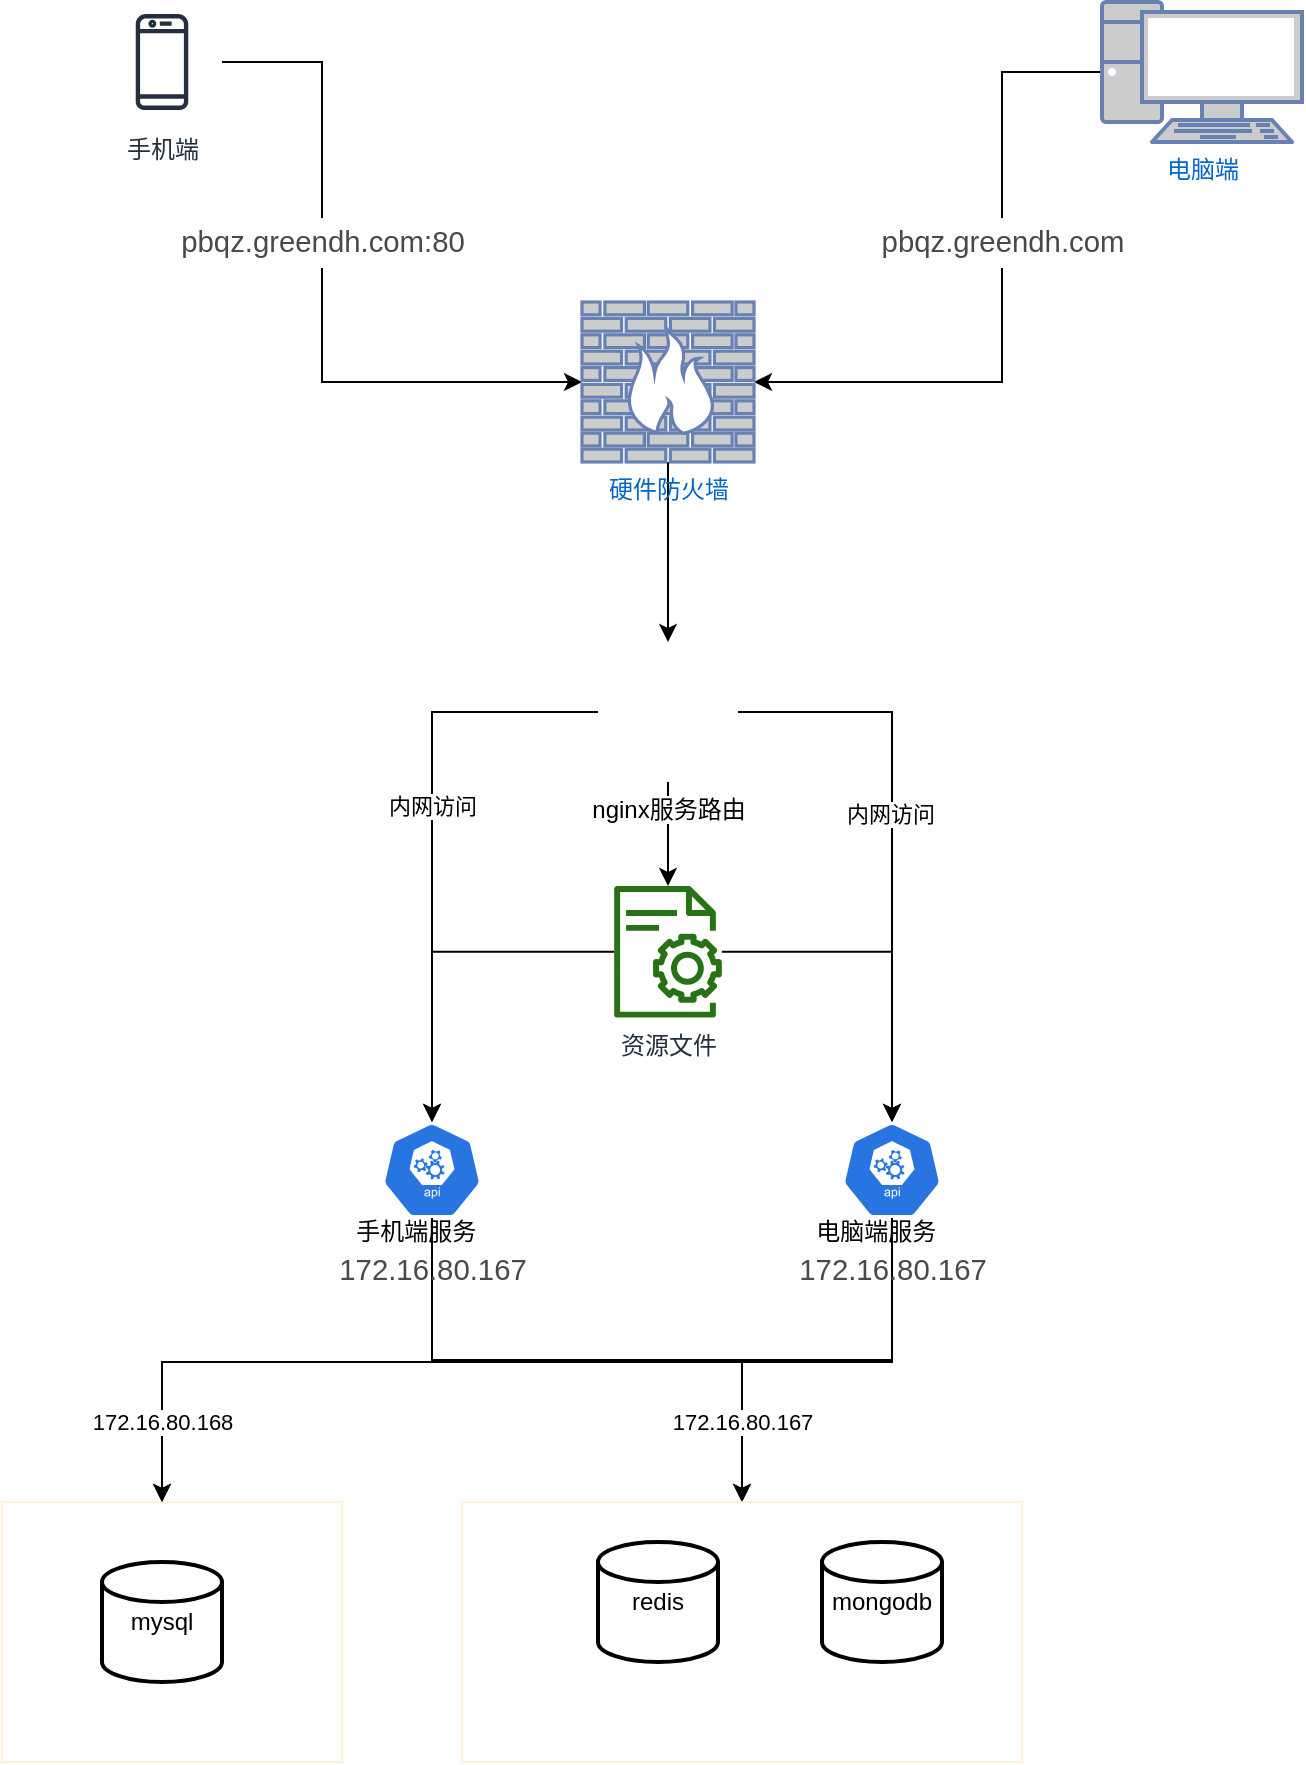 <mxfile version="13.7.2" type="github"><diagram id="kjNfu8Xx3Lx_zaVhcjmf" name="Page-1"><mxGraphModel dx="1422" dy="762" grid="1" gridSize="10" guides="1" tooltips="1" connect="1" arrows="1" fold="1" page="1" pageScale="1" pageWidth="827" pageHeight="1169" math="0" shadow="0"><root><mxCell id="0"/><mxCell id="1" parent="0"/><mxCell id="IUPC3U68XSw1S8rsNcTR-1" value="" style="rounded=0;whiteSpace=wrap;html=1;strokeColor=#FFF1D1;" parent="1" vertex="1"><mxGeometry x="10" y="860" width="170" height="130" as="geometry"/></mxCell><mxCell id="bneU8rVOEiQd-OsVHFBt-6" style="edgeStyle=orthogonalEdgeStyle;rounded=0;orthogonalLoop=1;jettySize=auto;html=1;entryX=0;entryY=0.5;entryDx=0;entryDy=0;entryPerimeter=0;" parent="1" source="bneU8rVOEiQd-OsVHFBt-2" target="bneU8rVOEiQd-OsVHFBt-5" edge="1"><mxGeometry relative="1" as="geometry"><Array as="points"><mxPoint x="170" y="140"/><mxPoint x="170" y="300"/></Array></mxGeometry></mxCell><mxCell id="bneU8rVOEiQd-OsVHFBt-8" value="&lt;span&gt;&lt;p class=&quot;ql-long-110962&quot; style=&quot;line-height: 1.7 ; margin-bottom: 0pt ; margin-top: 0pt ; font-size: 11pt ; color: #494949&quot;&gt;&lt;span class=&quot;ql-author-110962 ql-font-simsun&quot; style=&quot;font-family: &amp;#34;simsun&amp;#34; , &amp;#34;stsong&amp;#34; , , , , , sans-serif&quot;&gt;pbqz.greendh.com:80&lt;/span&gt;&lt;/p&gt;&lt;/span&gt;" style="edgeLabel;html=1;align=center;verticalAlign=middle;resizable=0;points=[];" parent="bneU8rVOEiQd-OsVHFBt-6" vertex="1" connectable="0"><mxGeometry x="-0.176" relative="1" as="geometry"><mxPoint as="offset"/></mxGeometry></mxCell><mxCell id="bneU8rVOEiQd-OsVHFBt-2" value="手机端" style="outlineConnect=0;fontColor=#232F3E;gradientColor=none;strokeColor=#232F3E;fillColor=#ffffff;dashed=0;verticalLabelPosition=bottom;verticalAlign=top;align=center;html=1;fontSize=12;fontStyle=0;aspect=fixed;shape=mxgraph.aws4.resourceIcon;resIcon=mxgraph.aws4.mobile_client;" parent="1" vertex="1"><mxGeometry x="60" y="110" width="60" height="60" as="geometry"/></mxCell><mxCell id="bneU8rVOEiQd-OsVHFBt-7" style="edgeStyle=orthogonalEdgeStyle;rounded=0;orthogonalLoop=1;jettySize=auto;html=1;entryX=1;entryY=0.5;entryDx=0;entryDy=0;entryPerimeter=0;" parent="1" source="bneU8rVOEiQd-OsVHFBt-3" target="bneU8rVOEiQd-OsVHFBt-5" edge="1"><mxGeometry relative="1" as="geometry"><Array as="points"><mxPoint x="510" y="145"/><mxPoint x="510" y="300"/></Array></mxGeometry></mxCell><mxCell id="bneU8rVOEiQd-OsVHFBt-9" value="&lt;span&gt;&lt;p class=&quot;ql-long-110962&quot; style=&quot;line-height: 1.7 ; margin-bottom: 0pt ; margin-top: 0pt ; font-size: 11pt ; color: #494949&quot;&gt;&lt;span class=&quot;ql-author-110962 ql-font-simsun&quot; style=&quot;font-family: &amp;#34;simsun&amp;#34; , &amp;#34;stsong&amp;#34; , , , , , sans-serif&quot;&gt;pbqz.greendh.com&lt;/span&gt;&lt;/p&gt;&lt;/span&gt;" style="edgeLabel;html=1;align=center;verticalAlign=middle;resizable=0;points=[];" parent="bneU8rVOEiQd-OsVHFBt-7" vertex="1" connectable="0"><mxGeometry x="-0.356" y="-2" relative="1" as="geometry"><mxPoint x="2" y="29" as="offset"/></mxGeometry></mxCell><mxCell id="bneU8rVOEiQd-OsVHFBt-3" value="电脑端" style="fontColor=#0066CC;verticalAlign=top;verticalLabelPosition=bottom;labelPosition=center;align=center;html=1;outlineConnect=0;fillColor=#CCCCCC;strokeColor=#6881B3;gradientColor=none;gradientDirection=north;strokeWidth=2;shape=mxgraph.networks.pc;" parent="1" vertex="1"><mxGeometry x="560" y="110" width="100" height="70" as="geometry"/></mxCell><mxCell id="bneU8rVOEiQd-OsVHFBt-13" style="edgeStyle=orthogonalEdgeStyle;rounded=0;orthogonalLoop=1;jettySize=auto;html=1;entryX=0.5;entryY=0;entryDx=0;entryDy=0;entryPerimeter=0;" parent="1" source="bneU8rVOEiQd-OsVHFBt-4" target="bneU8rVOEiQd-OsVHFBt-11" edge="1"><mxGeometry relative="1" as="geometry"/></mxCell><mxCell id="bneU8rVOEiQd-OsVHFBt-27" value="内网访问" style="edgeLabel;html=1;align=center;verticalAlign=middle;resizable=0;points=[];" parent="bneU8rVOEiQd-OsVHFBt-13" vertex="1" connectable="0"><mxGeometry x="-0.424" y="47" relative="1" as="geometry"><mxPoint x="-47" y="47" as="offset"/></mxGeometry></mxCell><mxCell id="bneU8rVOEiQd-OsVHFBt-14" style="edgeStyle=orthogonalEdgeStyle;rounded=0;orthogonalLoop=1;jettySize=auto;html=1;entryX=0.5;entryY=0;entryDx=0;entryDy=0;entryPerimeter=0;" parent="1" source="bneU8rVOEiQd-OsVHFBt-4" target="bneU8rVOEiQd-OsVHFBt-12" edge="1"><mxGeometry relative="1" as="geometry"/></mxCell><mxCell id="bneU8rVOEiQd-OsVHFBt-28" value="内网访问" style="edgeLabel;html=1;align=center;verticalAlign=middle;resizable=0;points=[];" parent="bneU8rVOEiQd-OsVHFBt-14" vertex="1" connectable="0"><mxGeometry x="-0.461" y="-51" relative="1" as="geometry"><mxPoint as="offset"/></mxGeometry></mxCell><mxCell id="bneU8rVOEiQd-OsVHFBt-16" style="edgeStyle=orthogonalEdgeStyle;rounded=0;orthogonalLoop=1;jettySize=auto;html=1;" parent="1" source="bneU8rVOEiQd-OsVHFBt-4" target="bneU8rVOEiQd-OsVHFBt-15" edge="1"><mxGeometry relative="1" as="geometry"/></mxCell><mxCell id="bneU8rVOEiQd-OsVHFBt-4" value="nginx服务路由" style="shape=image;html=1;verticalAlign=top;verticalLabelPosition=bottom;labelBackgroundColor=#ffffff;imageAspect=0;aspect=fixed;image=https://cdn4.iconfinder.com/data/icons/logos-brands-5/24/nginx-128.png" parent="1" vertex="1"><mxGeometry x="308" y="430" width="70" height="70" as="geometry"/></mxCell><mxCell id="bneU8rVOEiQd-OsVHFBt-10" style="edgeStyle=orthogonalEdgeStyle;rounded=0;orthogonalLoop=1;jettySize=auto;html=1;" parent="1" source="bneU8rVOEiQd-OsVHFBt-5" target="bneU8rVOEiQd-OsVHFBt-4" edge="1"><mxGeometry relative="1" as="geometry"/></mxCell><mxCell id="bneU8rVOEiQd-OsVHFBt-5" value="硬件防火墙" style="fontColor=#0066CC;verticalAlign=top;verticalLabelPosition=bottom;labelPosition=center;align=center;html=1;outlineConnect=0;fillColor=#CCCCCC;strokeColor=#6881B3;gradientColor=none;gradientDirection=north;strokeWidth=2;shape=mxgraph.networks.firewall;" parent="1" vertex="1"><mxGeometry x="300" y="260" width="86" height="80" as="geometry"/></mxCell><mxCell id="bneU8rVOEiQd-OsVHFBt-25" style="edgeStyle=orthogonalEdgeStyle;rounded=0;orthogonalLoop=1;jettySize=auto;html=1;" parent="1" source="bneU8rVOEiQd-OsVHFBt-11" target="bneU8rVOEiQd-OsVHFBt-21" edge="1"><mxGeometry relative="1" as="geometry"/></mxCell><mxCell id="IUPC3U68XSw1S8rsNcTR-2" style="edgeStyle=orthogonalEdgeStyle;rounded=0;orthogonalLoop=1;jettySize=auto;html=1;" parent="1" source="bneU8rVOEiQd-OsVHFBt-11" edge="1"><mxGeometry relative="1" as="geometry"><mxPoint x="90" y="860" as="targetPoint"/><Array as="points"><mxPoint x="225" y="790"/><mxPoint x="90" y="790"/></Array></mxGeometry></mxCell><mxCell id="bneU8rVOEiQd-OsVHFBt-11" value="&lt;br&gt;&lt;br&gt;&lt;br&gt;&lt;br&gt;&lt;br&gt;&lt;br&gt;手机端服务&amp;nbsp; &amp;nbsp; &amp;nbsp;&lt;span&gt;&lt;p class=&quot;ql-long-110962&quot; style=&quot;line-height: 1.7 ; margin-bottom: 0pt ; margin-top: 0pt ; font-size: 11pt ; color: #494949&quot;&gt;&lt;span class=&quot;ql-author-110962 ql-font-simsun&quot; style=&quot;font-family: &amp;#34;simsun&amp;#34; , &amp;#34;stsong&amp;#34; , , , , , sans-serif&quot;&gt;172.16.80.167&lt;/span&gt;&lt;/p&gt;&lt;/span&gt;" style="html=1;dashed=0;whitespace=wrap;fillColor=#2875E2;strokeColor=#ffffff;points=[[0.005,0.63,0],[0.1,0.2,0],[0.9,0.2,0],[0.5,0,0],[0.995,0.63,0],[0.72,0.99,0],[0.5,1,0],[0.28,0.99,0]];shape=mxgraph.kubernetes.icon;prIcon=api" parent="1" vertex="1"><mxGeometry x="200" y="670" width="50" height="48" as="geometry"/></mxCell><mxCell id="bneU8rVOEiQd-OsVHFBt-26" style="edgeStyle=orthogonalEdgeStyle;rounded=0;orthogonalLoop=1;jettySize=auto;html=1;entryX=0.5;entryY=0;entryDx=0;entryDy=0;" parent="1" source="bneU8rVOEiQd-OsVHFBt-12" target="bneU8rVOEiQd-OsVHFBt-21" edge="1"><mxGeometry relative="1" as="geometry"/></mxCell><mxCell id="bneU8rVOEiQd-OsVHFBt-29" value="172.16.80.167" style="edgeLabel;html=1;align=center;verticalAlign=middle;resizable=0;points=[];" parent="bneU8rVOEiQd-OsVHFBt-26" vertex="1" connectable="0"><mxGeometry x="0.558" y="1" relative="1" as="geometry"><mxPoint x="-1.04" y="7.53" as="offset"/></mxGeometry></mxCell><mxCell id="IUPC3U68XSw1S8rsNcTR-3" style="edgeStyle=orthogonalEdgeStyle;rounded=0;orthogonalLoop=1;jettySize=auto;html=1;" parent="1" source="bneU8rVOEiQd-OsVHFBt-12" edge="1"><mxGeometry relative="1" as="geometry"><mxPoint x="90" y="860" as="targetPoint"/><Array as="points"><mxPoint x="455" y="790"/><mxPoint x="90" y="790"/></Array></mxGeometry></mxCell><mxCell id="IUPC3U68XSw1S8rsNcTR-10" value="172.16.80.168" style="edgeLabel;html=1;align=center;verticalAlign=middle;resizable=0;points=[];" parent="IUPC3U68XSw1S8rsNcTR-3" vertex="1" connectable="0"><mxGeometry x="0.55" y="1" relative="1" as="geometry"><mxPoint x="-44.06" y="29" as="offset"/></mxGeometry></mxCell><mxCell id="bneU8rVOEiQd-OsVHFBt-12" value="&lt;br&gt;&lt;br&gt;&lt;br&gt;&lt;br&gt;&lt;br&gt;&lt;br&gt;电脑端服务&amp;nbsp; &amp;nbsp; &amp;nbsp;&lt;span&gt;&lt;p class=&quot;ql-long-110962&quot; style=&quot;line-height: 1.7 ; margin-bottom: 0pt ; margin-top: 0pt ; font-size: 11pt ; color: #494949&quot;&gt;&lt;span class=&quot;ql-author-110962 ql-font-simsun&quot; style=&quot;font-family: &amp;#34;simsun&amp;#34; , &amp;#34;stsong&amp;#34; , , , , , sans-serif&quot;&gt;172.16.80.167&lt;/span&gt;&lt;/p&gt;&lt;/span&gt;" style="html=1;dashed=0;whitespace=wrap;fillColor=#2875E2;strokeColor=#ffffff;points=[[0.005,0.63,0],[0.1,0.2,0],[0.9,0.2,0],[0.5,0,0],[0.995,0.63,0],[0.72,0.99,0],[0.5,1,0],[0.28,0.99,0]];shape=mxgraph.kubernetes.icon;prIcon=api" parent="1" vertex="1"><mxGeometry x="430" y="670" width="50" height="48" as="geometry"/></mxCell><mxCell id="bneU8rVOEiQd-OsVHFBt-19" style="edgeStyle=orthogonalEdgeStyle;rounded=0;orthogonalLoop=1;jettySize=auto;html=1;entryX=0.5;entryY=0;entryDx=0;entryDy=0;entryPerimeter=0;" parent="1" source="bneU8rVOEiQd-OsVHFBt-15" target="bneU8rVOEiQd-OsVHFBt-11" edge="1"><mxGeometry relative="1" as="geometry"/></mxCell><mxCell id="bneU8rVOEiQd-OsVHFBt-20" style="edgeStyle=orthogonalEdgeStyle;rounded=0;orthogonalLoop=1;jettySize=auto;html=1;entryX=0.5;entryY=0;entryDx=0;entryDy=0;entryPerimeter=0;" parent="1" source="bneU8rVOEiQd-OsVHFBt-15" target="bneU8rVOEiQd-OsVHFBt-12" edge="1"><mxGeometry relative="1" as="geometry"/></mxCell><mxCell id="bneU8rVOEiQd-OsVHFBt-15" value="资源文件" style="outlineConnect=0;fontColor=#232F3E;gradientColor=none;fillColor=#277116;strokeColor=none;dashed=0;verticalLabelPosition=bottom;verticalAlign=top;align=center;html=1;fontSize=12;fontStyle=0;aspect=fixed;pointerEvents=1;shape=mxgraph.aws4.iot_device_jobs_resource;" parent="1" vertex="1"><mxGeometry x="316" y="552" width="54" height="65.81" as="geometry"/></mxCell><mxCell id="bneU8rVOEiQd-OsVHFBt-21" value="" style="rounded=0;whiteSpace=wrap;html=1;strokeColor=#FFF1D1;" parent="1" vertex="1"><mxGeometry x="240" y="860" width="280" height="130" as="geometry"/></mxCell><mxCell id="bneU8rVOEiQd-OsVHFBt-22" value="mysql" style="strokeWidth=2;html=1;shape=mxgraph.flowchart.database;whiteSpace=wrap;" parent="1" vertex="1"><mxGeometry x="60" y="890" width="60" height="60" as="geometry"/></mxCell><mxCell id="bneU8rVOEiQd-OsVHFBt-23" value="redis" style="strokeWidth=2;html=1;shape=mxgraph.flowchart.database;whiteSpace=wrap;" parent="1" vertex="1"><mxGeometry x="308" y="880" width="60" height="60" as="geometry"/></mxCell><mxCell id="bneU8rVOEiQd-OsVHFBt-24" value="mongodb" style="strokeWidth=2;html=1;shape=mxgraph.flowchart.database;whiteSpace=wrap;" parent="1" vertex="1"><mxGeometry x="420" y="880" width="60" height="60" as="geometry"/></mxCell></root></mxGraphModel></diagram></mxfile>